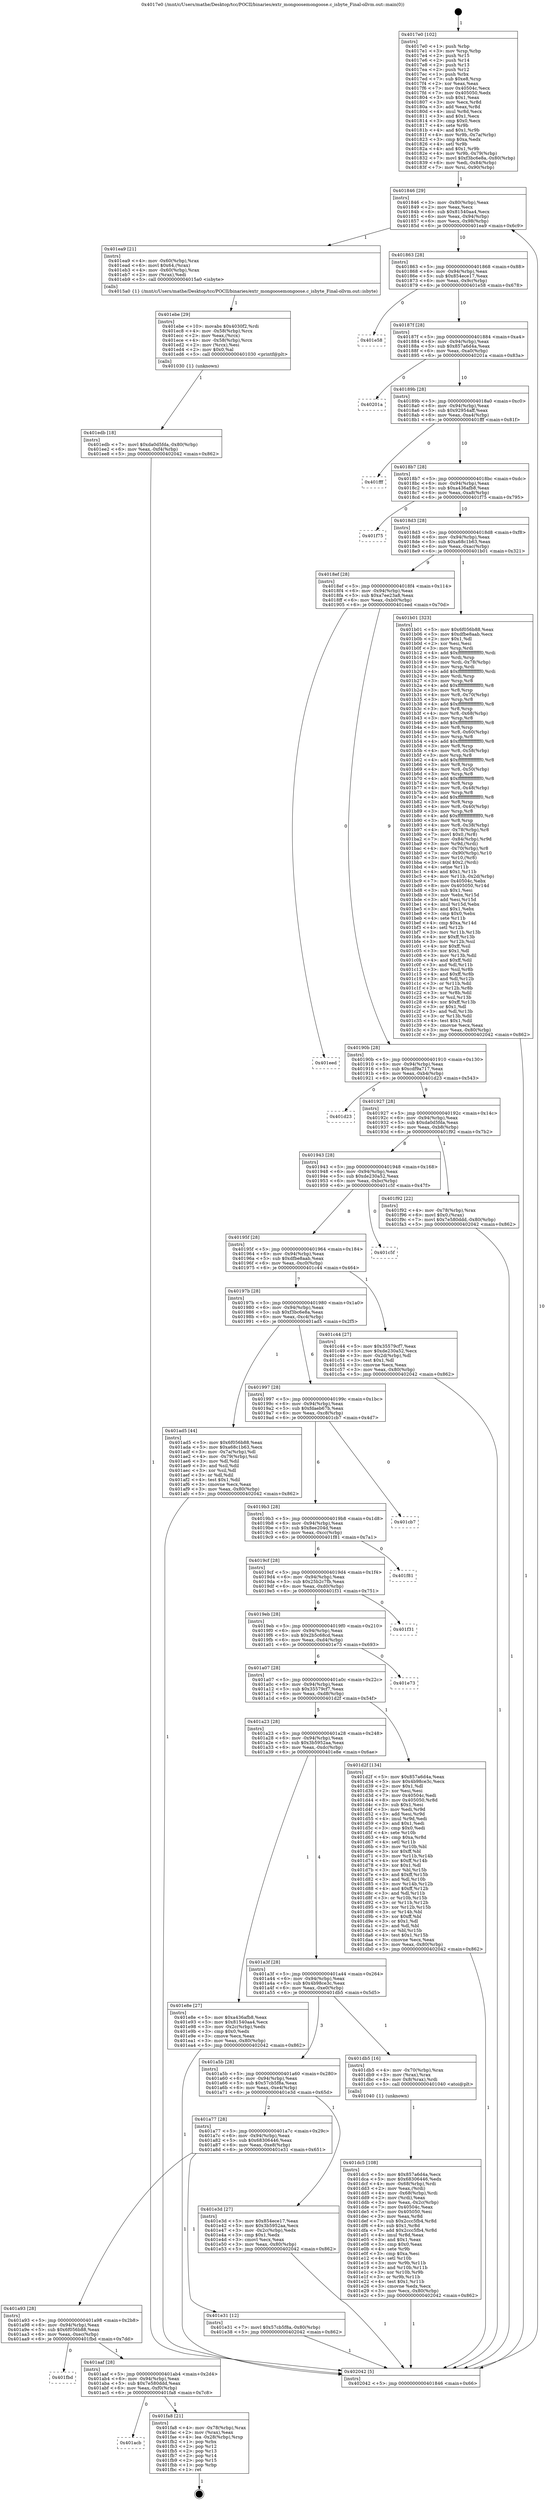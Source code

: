 digraph "0x4017e0" {
  label = "0x4017e0 (/mnt/c/Users/mathe/Desktop/tcc/POCII/binaries/extr_mongoosemongoose.c_isbyte_Final-ollvm.out::main(0))"
  labelloc = "t"
  node[shape=record]

  Entry [label="",width=0.3,height=0.3,shape=circle,fillcolor=black,style=filled]
  "0x401846" [label="{
     0x401846 [29]\l
     | [instrs]\l
     &nbsp;&nbsp;0x401846 \<+3\>: mov -0x80(%rbp),%eax\l
     &nbsp;&nbsp;0x401849 \<+2\>: mov %eax,%ecx\l
     &nbsp;&nbsp;0x40184b \<+6\>: sub $0x81540aa4,%ecx\l
     &nbsp;&nbsp;0x401851 \<+6\>: mov %eax,-0x94(%rbp)\l
     &nbsp;&nbsp;0x401857 \<+6\>: mov %ecx,-0x98(%rbp)\l
     &nbsp;&nbsp;0x40185d \<+6\>: je 0000000000401ea9 \<main+0x6c9\>\l
  }"]
  "0x401ea9" [label="{
     0x401ea9 [21]\l
     | [instrs]\l
     &nbsp;&nbsp;0x401ea9 \<+4\>: mov -0x60(%rbp),%rax\l
     &nbsp;&nbsp;0x401ead \<+6\>: movl $0x64,(%rax)\l
     &nbsp;&nbsp;0x401eb3 \<+4\>: mov -0x60(%rbp),%rax\l
     &nbsp;&nbsp;0x401eb7 \<+2\>: mov (%rax),%edi\l
     &nbsp;&nbsp;0x401eb9 \<+5\>: call 00000000004015a0 \<isbyte\>\l
     | [calls]\l
     &nbsp;&nbsp;0x4015a0 \{1\} (/mnt/c/Users/mathe/Desktop/tcc/POCII/binaries/extr_mongoosemongoose.c_isbyte_Final-ollvm.out::isbyte)\l
  }"]
  "0x401863" [label="{
     0x401863 [28]\l
     | [instrs]\l
     &nbsp;&nbsp;0x401863 \<+5\>: jmp 0000000000401868 \<main+0x88\>\l
     &nbsp;&nbsp;0x401868 \<+6\>: mov -0x94(%rbp),%eax\l
     &nbsp;&nbsp;0x40186e \<+5\>: sub $0x854ece17,%eax\l
     &nbsp;&nbsp;0x401873 \<+6\>: mov %eax,-0x9c(%rbp)\l
     &nbsp;&nbsp;0x401879 \<+6\>: je 0000000000401e58 \<main+0x678\>\l
  }"]
  Exit [label="",width=0.3,height=0.3,shape=circle,fillcolor=black,style=filled,peripheries=2]
  "0x401e58" [label="{
     0x401e58\l
  }", style=dashed]
  "0x40187f" [label="{
     0x40187f [28]\l
     | [instrs]\l
     &nbsp;&nbsp;0x40187f \<+5\>: jmp 0000000000401884 \<main+0xa4\>\l
     &nbsp;&nbsp;0x401884 \<+6\>: mov -0x94(%rbp),%eax\l
     &nbsp;&nbsp;0x40188a \<+5\>: sub $0x857a6d4a,%eax\l
     &nbsp;&nbsp;0x40188f \<+6\>: mov %eax,-0xa0(%rbp)\l
     &nbsp;&nbsp;0x401895 \<+6\>: je 000000000040201a \<main+0x83a\>\l
  }"]
  "0x401acb" [label="{
     0x401acb\l
  }", style=dashed]
  "0x40201a" [label="{
     0x40201a\l
  }", style=dashed]
  "0x40189b" [label="{
     0x40189b [28]\l
     | [instrs]\l
     &nbsp;&nbsp;0x40189b \<+5\>: jmp 00000000004018a0 \<main+0xc0\>\l
     &nbsp;&nbsp;0x4018a0 \<+6\>: mov -0x94(%rbp),%eax\l
     &nbsp;&nbsp;0x4018a6 \<+5\>: sub $0x92954aff,%eax\l
     &nbsp;&nbsp;0x4018ab \<+6\>: mov %eax,-0xa4(%rbp)\l
     &nbsp;&nbsp;0x4018b1 \<+6\>: je 0000000000401fff \<main+0x81f\>\l
  }"]
  "0x401fa8" [label="{
     0x401fa8 [21]\l
     | [instrs]\l
     &nbsp;&nbsp;0x401fa8 \<+4\>: mov -0x78(%rbp),%rax\l
     &nbsp;&nbsp;0x401fac \<+2\>: mov (%rax),%eax\l
     &nbsp;&nbsp;0x401fae \<+4\>: lea -0x28(%rbp),%rsp\l
     &nbsp;&nbsp;0x401fb2 \<+1\>: pop %rbx\l
     &nbsp;&nbsp;0x401fb3 \<+2\>: pop %r12\l
     &nbsp;&nbsp;0x401fb5 \<+2\>: pop %r13\l
     &nbsp;&nbsp;0x401fb7 \<+2\>: pop %r14\l
     &nbsp;&nbsp;0x401fb9 \<+2\>: pop %r15\l
     &nbsp;&nbsp;0x401fbb \<+1\>: pop %rbp\l
     &nbsp;&nbsp;0x401fbc \<+1\>: ret\l
  }"]
  "0x401fff" [label="{
     0x401fff\l
  }", style=dashed]
  "0x4018b7" [label="{
     0x4018b7 [28]\l
     | [instrs]\l
     &nbsp;&nbsp;0x4018b7 \<+5\>: jmp 00000000004018bc \<main+0xdc\>\l
     &nbsp;&nbsp;0x4018bc \<+6\>: mov -0x94(%rbp),%eax\l
     &nbsp;&nbsp;0x4018c2 \<+5\>: sub $0xa436afb8,%eax\l
     &nbsp;&nbsp;0x4018c7 \<+6\>: mov %eax,-0xa8(%rbp)\l
     &nbsp;&nbsp;0x4018cd \<+6\>: je 0000000000401f75 \<main+0x795\>\l
  }"]
  "0x401aaf" [label="{
     0x401aaf [28]\l
     | [instrs]\l
     &nbsp;&nbsp;0x401aaf \<+5\>: jmp 0000000000401ab4 \<main+0x2d4\>\l
     &nbsp;&nbsp;0x401ab4 \<+6\>: mov -0x94(%rbp),%eax\l
     &nbsp;&nbsp;0x401aba \<+5\>: sub $0x7e580ddd,%eax\l
     &nbsp;&nbsp;0x401abf \<+6\>: mov %eax,-0xf0(%rbp)\l
     &nbsp;&nbsp;0x401ac5 \<+6\>: je 0000000000401fa8 \<main+0x7c8\>\l
  }"]
  "0x401f75" [label="{
     0x401f75\l
  }", style=dashed]
  "0x4018d3" [label="{
     0x4018d3 [28]\l
     | [instrs]\l
     &nbsp;&nbsp;0x4018d3 \<+5\>: jmp 00000000004018d8 \<main+0xf8\>\l
     &nbsp;&nbsp;0x4018d8 \<+6\>: mov -0x94(%rbp),%eax\l
     &nbsp;&nbsp;0x4018de \<+5\>: sub $0xa68c1b63,%eax\l
     &nbsp;&nbsp;0x4018e3 \<+6\>: mov %eax,-0xac(%rbp)\l
     &nbsp;&nbsp;0x4018e9 \<+6\>: je 0000000000401b01 \<main+0x321\>\l
  }"]
  "0x401fbd" [label="{
     0x401fbd\l
  }", style=dashed]
  "0x401b01" [label="{
     0x401b01 [323]\l
     | [instrs]\l
     &nbsp;&nbsp;0x401b01 \<+5\>: mov $0x6f056b88,%eax\l
     &nbsp;&nbsp;0x401b06 \<+5\>: mov $0xdfbe8aab,%ecx\l
     &nbsp;&nbsp;0x401b0b \<+2\>: mov $0x1,%dl\l
     &nbsp;&nbsp;0x401b0d \<+2\>: xor %esi,%esi\l
     &nbsp;&nbsp;0x401b0f \<+3\>: mov %rsp,%rdi\l
     &nbsp;&nbsp;0x401b12 \<+4\>: add $0xfffffffffffffff0,%rdi\l
     &nbsp;&nbsp;0x401b16 \<+3\>: mov %rdi,%rsp\l
     &nbsp;&nbsp;0x401b19 \<+4\>: mov %rdi,-0x78(%rbp)\l
     &nbsp;&nbsp;0x401b1d \<+3\>: mov %rsp,%rdi\l
     &nbsp;&nbsp;0x401b20 \<+4\>: add $0xfffffffffffffff0,%rdi\l
     &nbsp;&nbsp;0x401b24 \<+3\>: mov %rdi,%rsp\l
     &nbsp;&nbsp;0x401b27 \<+3\>: mov %rsp,%r8\l
     &nbsp;&nbsp;0x401b2a \<+4\>: add $0xfffffffffffffff0,%r8\l
     &nbsp;&nbsp;0x401b2e \<+3\>: mov %r8,%rsp\l
     &nbsp;&nbsp;0x401b31 \<+4\>: mov %r8,-0x70(%rbp)\l
     &nbsp;&nbsp;0x401b35 \<+3\>: mov %rsp,%r8\l
     &nbsp;&nbsp;0x401b38 \<+4\>: add $0xfffffffffffffff0,%r8\l
     &nbsp;&nbsp;0x401b3c \<+3\>: mov %r8,%rsp\l
     &nbsp;&nbsp;0x401b3f \<+4\>: mov %r8,-0x68(%rbp)\l
     &nbsp;&nbsp;0x401b43 \<+3\>: mov %rsp,%r8\l
     &nbsp;&nbsp;0x401b46 \<+4\>: add $0xfffffffffffffff0,%r8\l
     &nbsp;&nbsp;0x401b4a \<+3\>: mov %r8,%rsp\l
     &nbsp;&nbsp;0x401b4d \<+4\>: mov %r8,-0x60(%rbp)\l
     &nbsp;&nbsp;0x401b51 \<+3\>: mov %rsp,%r8\l
     &nbsp;&nbsp;0x401b54 \<+4\>: add $0xfffffffffffffff0,%r8\l
     &nbsp;&nbsp;0x401b58 \<+3\>: mov %r8,%rsp\l
     &nbsp;&nbsp;0x401b5b \<+4\>: mov %r8,-0x58(%rbp)\l
     &nbsp;&nbsp;0x401b5f \<+3\>: mov %rsp,%r8\l
     &nbsp;&nbsp;0x401b62 \<+4\>: add $0xfffffffffffffff0,%r8\l
     &nbsp;&nbsp;0x401b66 \<+3\>: mov %r8,%rsp\l
     &nbsp;&nbsp;0x401b69 \<+4\>: mov %r8,-0x50(%rbp)\l
     &nbsp;&nbsp;0x401b6d \<+3\>: mov %rsp,%r8\l
     &nbsp;&nbsp;0x401b70 \<+4\>: add $0xfffffffffffffff0,%r8\l
     &nbsp;&nbsp;0x401b74 \<+3\>: mov %r8,%rsp\l
     &nbsp;&nbsp;0x401b77 \<+4\>: mov %r8,-0x48(%rbp)\l
     &nbsp;&nbsp;0x401b7b \<+3\>: mov %rsp,%r8\l
     &nbsp;&nbsp;0x401b7e \<+4\>: add $0xfffffffffffffff0,%r8\l
     &nbsp;&nbsp;0x401b82 \<+3\>: mov %r8,%rsp\l
     &nbsp;&nbsp;0x401b85 \<+4\>: mov %r8,-0x40(%rbp)\l
     &nbsp;&nbsp;0x401b89 \<+3\>: mov %rsp,%r8\l
     &nbsp;&nbsp;0x401b8c \<+4\>: add $0xfffffffffffffff0,%r8\l
     &nbsp;&nbsp;0x401b90 \<+3\>: mov %r8,%rsp\l
     &nbsp;&nbsp;0x401b93 \<+4\>: mov %r8,-0x38(%rbp)\l
     &nbsp;&nbsp;0x401b97 \<+4\>: mov -0x78(%rbp),%r8\l
     &nbsp;&nbsp;0x401b9b \<+7\>: movl $0x0,(%r8)\l
     &nbsp;&nbsp;0x401ba2 \<+7\>: mov -0x84(%rbp),%r9d\l
     &nbsp;&nbsp;0x401ba9 \<+3\>: mov %r9d,(%rdi)\l
     &nbsp;&nbsp;0x401bac \<+4\>: mov -0x70(%rbp),%r8\l
     &nbsp;&nbsp;0x401bb0 \<+7\>: mov -0x90(%rbp),%r10\l
     &nbsp;&nbsp;0x401bb7 \<+3\>: mov %r10,(%r8)\l
     &nbsp;&nbsp;0x401bba \<+3\>: cmpl $0x2,(%rdi)\l
     &nbsp;&nbsp;0x401bbd \<+4\>: setne %r11b\l
     &nbsp;&nbsp;0x401bc1 \<+4\>: and $0x1,%r11b\l
     &nbsp;&nbsp;0x401bc5 \<+4\>: mov %r11b,-0x2d(%rbp)\l
     &nbsp;&nbsp;0x401bc9 \<+7\>: mov 0x40504c,%ebx\l
     &nbsp;&nbsp;0x401bd0 \<+8\>: mov 0x405050,%r14d\l
     &nbsp;&nbsp;0x401bd8 \<+3\>: sub $0x1,%esi\l
     &nbsp;&nbsp;0x401bdb \<+3\>: mov %ebx,%r15d\l
     &nbsp;&nbsp;0x401bde \<+3\>: add %esi,%r15d\l
     &nbsp;&nbsp;0x401be1 \<+4\>: imul %r15d,%ebx\l
     &nbsp;&nbsp;0x401be5 \<+3\>: and $0x1,%ebx\l
     &nbsp;&nbsp;0x401be8 \<+3\>: cmp $0x0,%ebx\l
     &nbsp;&nbsp;0x401beb \<+4\>: sete %r11b\l
     &nbsp;&nbsp;0x401bef \<+4\>: cmp $0xa,%r14d\l
     &nbsp;&nbsp;0x401bf3 \<+4\>: setl %r12b\l
     &nbsp;&nbsp;0x401bf7 \<+3\>: mov %r11b,%r13b\l
     &nbsp;&nbsp;0x401bfa \<+4\>: xor $0xff,%r13b\l
     &nbsp;&nbsp;0x401bfe \<+3\>: mov %r12b,%sil\l
     &nbsp;&nbsp;0x401c01 \<+4\>: xor $0xff,%sil\l
     &nbsp;&nbsp;0x401c05 \<+3\>: xor $0x1,%dl\l
     &nbsp;&nbsp;0x401c08 \<+3\>: mov %r13b,%dil\l
     &nbsp;&nbsp;0x401c0b \<+4\>: and $0xff,%dil\l
     &nbsp;&nbsp;0x401c0f \<+3\>: and %dl,%r11b\l
     &nbsp;&nbsp;0x401c12 \<+3\>: mov %sil,%r8b\l
     &nbsp;&nbsp;0x401c15 \<+4\>: and $0xff,%r8b\l
     &nbsp;&nbsp;0x401c19 \<+3\>: and %dl,%r12b\l
     &nbsp;&nbsp;0x401c1c \<+3\>: or %r11b,%dil\l
     &nbsp;&nbsp;0x401c1f \<+3\>: or %r12b,%r8b\l
     &nbsp;&nbsp;0x401c22 \<+3\>: xor %r8b,%dil\l
     &nbsp;&nbsp;0x401c25 \<+3\>: or %sil,%r13b\l
     &nbsp;&nbsp;0x401c28 \<+4\>: xor $0xff,%r13b\l
     &nbsp;&nbsp;0x401c2c \<+3\>: or $0x1,%dl\l
     &nbsp;&nbsp;0x401c2f \<+3\>: and %dl,%r13b\l
     &nbsp;&nbsp;0x401c32 \<+3\>: or %r13b,%dil\l
     &nbsp;&nbsp;0x401c35 \<+4\>: test $0x1,%dil\l
     &nbsp;&nbsp;0x401c39 \<+3\>: cmovne %ecx,%eax\l
     &nbsp;&nbsp;0x401c3c \<+3\>: mov %eax,-0x80(%rbp)\l
     &nbsp;&nbsp;0x401c3f \<+5\>: jmp 0000000000402042 \<main+0x862\>\l
  }"]
  "0x4018ef" [label="{
     0x4018ef [28]\l
     | [instrs]\l
     &nbsp;&nbsp;0x4018ef \<+5\>: jmp 00000000004018f4 \<main+0x114\>\l
     &nbsp;&nbsp;0x4018f4 \<+6\>: mov -0x94(%rbp),%eax\l
     &nbsp;&nbsp;0x4018fa \<+5\>: sub $0xa7ee23a8,%eax\l
     &nbsp;&nbsp;0x4018ff \<+6\>: mov %eax,-0xb0(%rbp)\l
     &nbsp;&nbsp;0x401905 \<+6\>: je 0000000000401eed \<main+0x70d\>\l
  }"]
  "0x401edb" [label="{
     0x401edb [18]\l
     | [instrs]\l
     &nbsp;&nbsp;0x401edb \<+7\>: movl $0xda0d5fda,-0x80(%rbp)\l
     &nbsp;&nbsp;0x401ee2 \<+6\>: mov %eax,-0xf4(%rbp)\l
     &nbsp;&nbsp;0x401ee8 \<+5\>: jmp 0000000000402042 \<main+0x862\>\l
  }"]
  "0x401eed" [label="{
     0x401eed\l
  }", style=dashed]
  "0x40190b" [label="{
     0x40190b [28]\l
     | [instrs]\l
     &nbsp;&nbsp;0x40190b \<+5\>: jmp 0000000000401910 \<main+0x130\>\l
     &nbsp;&nbsp;0x401910 \<+6\>: mov -0x94(%rbp),%eax\l
     &nbsp;&nbsp;0x401916 \<+5\>: sub $0xcdf9a717,%eax\l
     &nbsp;&nbsp;0x40191b \<+6\>: mov %eax,-0xb4(%rbp)\l
     &nbsp;&nbsp;0x401921 \<+6\>: je 0000000000401d23 \<main+0x543\>\l
  }"]
  "0x401ebe" [label="{
     0x401ebe [29]\l
     | [instrs]\l
     &nbsp;&nbsp;0x401ebe \<+10\>: movabs $0x4030f2,%rdi\l
     &nbsp;&nbsp;0x401ec8 \<+4\>: mov -0x58(%rbp),%rcx\l
     &nbsp;&nbsp;0x401ecc \<+2\>: mov %eax,(%rcx)\l
     &nbsp;&nbsp;0x401ece \<+4\>: mov -0x58(%rbp),%rcx\l
     &nbsp;&nbsp;0x401ed2 \<+2\>: mov (%rcx),%esi\l
     &nbsp;&nbsp;0x401ed4 \<+2\>: mov $0x0,%al\l
     &nbsp;&nbsp;0x401ed6 \<+5\>: call 0000000000401030 \<printf@plt\>\l
     | [calls]\l
     &nbsp;&nbsp;0x401030 \{1\} (unknown)\l
  }"]
  "0x401d23" [label="{
     0x401d23\l
  }", style=dashed]
  "0x401927" [label="{
     0x401927 [28]\l
     | [instrs]\l
     &nbsp;&nbsp;0x401927 \<+5\>: jmp 000000000040192c \<main+0x14c\>\l
     &nbsp;&nbsp;0x40192c \<+6\>: mov -0x94(%rbp),%eax\l
     &nbsp;&nbsp;0x401932 \<+5\>: sub $0xda0d5fda,%eax\l
     &nbsp;&nbsp;0x401937 \<+6\>: mov %eax,-0xb8(%rbp)\l
     &nbsp;&nbsp;0x40193d \<+6\>: je 0000000000401f92 \<main+0x7b2\>\l
  }"]
  "0x401a93" [label="{
     0x401a93 [28]\l
     | [instrs]\l
     &nbsp;&nbsp;0x401a93 \<+5\>: jmp 0000000000401a98 \<main+0x2b8\>\l
     &nbsp;&nbsp;0x401a98 \<+6\>: mov -0x94(%rbp),%eax\l
     &nbsp;&nbsp;0x401a9e \<+5\>: sub $0x6f056b88,%eax\l
     &nbsp;&nbsp;0x401aa3 \<+6\>: mov %eax,-0xec(%rbp)\l
     &nbsp;&nbsp;0x401aa9 \<+6\>: je 0000000000401fbd \<main+0x7dd\>\l
  }"]
  "0x401f92" [label="{
     0x401f92 [22]\l
     | [instrs]\l
     &nbsp;&nbsp;0x401f92 \<+4\>: mov -0x78(%rbp),%rax\l
     &nbsp;&nbsp;0x401f96 \<+6\>: movl $0x0,(%rax)\l
     &nbsp;&nbsp;0x401f9c \<+7\>: movl $0x7e580ddd,-0x80(%rbp)\l
     &nbsp;&nbsp;0x401fa3 \<+5\>: jmp 0000000000402042 \<main+0x862\>\l
  }"]
  "0x401943" [label="{
     0x401943 [28]\l
     | [instrs]\l
     &nbsp;&nbsp;0x401943 \<+5\>: jmp 0000000000401948 \<main+0x168\>\l
     &nbsp;&nbsp;0x401948 \<+6\>: mov -0x94(%rbp),%eax\l
     &nbsp;&nbsp;0x40194e \<+5\>: sub $0xde230a52,%eax\l
     &nbsp;&nbsp;0x401953 \<+6\>: mov %eax,-0xbc(%rbp)\l
     &nbsp;&nbsp;0x401959 \<+6\>: je 0000000000401c5f \<main+0x47f\>\l
  }"]
  "0x401e31" [label="{
     0x401e31 [12]\l
     | [instrs]\l
     &nbsp;&nbsp;0x401e31 \<+7\>: movl $0x57cb5f8a,-0x80(%rbp)\l
     &nbsp;&nbsp;0x401e38 \<+5\>: jmp 0000000000402042 \<main+0x862\>\l
  }"]
  "0x401c5f" [label="{
     0x401c5f\l
  }", style=dashed]
  "0x40195f" [label="{
     0x40195f [28]\l
     | [instrs]\l
     &nbsp;&nbsp;0x40195f \<+5\>: jmp 0000000000401964 \<main+0x184\>\l
     &nbsp;&nbsp;0x401964 \<+6\>: mov -0x94(%rbp),%eax\l
     &nbsp;&nbsp;0x40196a \<+5\>: sub $0xdfbe8aab,%eax\l
     &nbsp;&nbsp;0x40196f \<+6\>: mov %eax,-0xc0(%rbp)\l
     &nbsp;&nbsp;0x401975 \<+6\>: je 0000000000401c44 \<main+0x464\>\l
  }"]
  "0x401a77" [label="{
     0x401a77 [28]\l
     | [instrs]\l
     &nbsp;&nbsp;0x401a77 \<+5\>: jmp 0000000000401a7c \<main+0x29c\>\l
     &nbsp;&nbsp;0x401a7c \<+6\>: mov -0x94(%rbp),%eax\l
     &nbsp;&nbsp;0x401a82 \<+5\>: sub $0x68306446,%eax\l
     &nbsp;&nbsp;0x401a87 \<+6\>: mov %eax,-0xe8(%rbp)\l
     &nbsp;&nbsp;0x401a8d \<+6\>: je 0000000000401e31 \<main+0x651\>\l
  }"]
  "0x401c44" [label="{
     0x401c44 [27]\l
     | [instrs]\l
     &nbsp;&nbsp;0x401c44 \<+5\>: mov $0x35579cf7,%eax\l
     &nbsp;&nbsp;0x401c49 \<+5\>: mov $0xde230a52,%ecx\l
     &nbsp;&nbsp;0x401c4e \<+3\>: mov -0x2d(%rbp),%dl\l
     &nbsp;&nbsp;0x401c51 \<+3\>: test $0x1,%dl\l
     &nbsp;&nbsp;0x401c54 \<+3\>: cmovne %ecx,%eax\l
     &nbsp;&nbsp;0x401c57 \<+3\>: mov %eax,-0x80(%rbp)\l
     &nbsp;&nbsp;0x401c5a \<+5\>: jmp 0000000000402042 \<main+0x862\>\l
  }"]
  "0x40197b" [label="{
     0x40197b [28]\l
     | [instrs]\l
     &nbsp;&nbsp;0x40197b \<+5\>: jmp 0000000000401980 \<main+0x1a0\>\l
     &nbsp;&nbsp;0x401980 \<+6\>: mov -0x94(%rbp),%eax\l
     &nbsp;&nbsp;0x401986 \<+5\>: sub $0xf3bc6e8a,%eax\l
     &nbsp;&nbsp;0x40198b \<+6\>: mov %eax,-0xc4(%rbp)\l
     &nbsp;&nbsp;0x401991 \<+6\>: je 0000000000401ad5 \<main+0x2f5\>\l
  }"]
  "0x401e3d" [label="{
     0x401e3d [27]\l
     | [instrs]\l
     &nbsp;&nbsp;0x401e3d \<+5\>: mov $0x854ece17,%eax\l
     &nbsp;&nbsp;0x401e42 \<+5\>: mov $0x3b5952aa,%ecx\l
     &nbsp;&nbsp;0x401e47 \<+3\>: mov -0x2c(%rbp),%edx\l
     &nbsp;&nbsp;0x401e4a \<+3\>: cmp $0x1,%edx\l
     &nbsp;&nbsp;0x401e4d \<+3\>: cmovl %ecx,%eax\l
     &nbsp;&nbsp;0x401e50 \<+3\>: mov %eax,-0x80(%rbp)\l
     &nbsp;&nbsp;0x401e53 \<+5\>: jmp 0000000000402042 \<main+0x862\>\l
  }"]
  "0x401ad5" [label="{
     0x401ad5 [44]\l
     | [instrs]\l
     &nbsp;&nbsp;0x401ad5 \<+5\>: mov $0x6f056b88,%eax\l
     &nbsp;&nbsp;0x401ada \<+5\>: mov $0xa68c1b63,%ecx\l
     &nbsp;&nbsp;0x401adf \<+3\>: mov -0x7a(%rbp),%dl\l
     &nbsp;&nbsp;0x401ae2 \<+4\>: mov -0x79(%rbp),%sil\l
     &nbsp;&nbsp;0x401ae6 \<+3\>: mov %dl,%dil\l
     &nbsp;&nbsp;0x401ae9 \<+3\>: and %sil,%dil\l
     &nbsp;&nbsp;0x401aec \<+3\>: xor %sil,%dl\l
     &nbsp;&nbsp;0x401aef \<+3\>: or %dl,%dil\l
     &nbsp;&nbsp;0x401af2 \<+4\>: test $0x1,%dil\l
     &nbsp;&nbsp;0x401af6 \<+3\>: cmovne %ecx,%eax\l
     &nbsp;&nbsp;0x401af9 \<+3\>: mov %eax,-0x80(%rbp)\l
     &nbsp;&nbsp;0x401afc \<+5\>: jmp 0000000000402042 \<main+0x862\>\l
  }"]
  "0x401997" [label="{
     0x401997 [28]\l
     | [instrs]\l
     &nbsp;&nbsp;0x401997 \<+5\>: jmp 000000000040199c \<main+0x1bc\>\l
     &nbsp;&nbsp;0x40199c \<+6\>: mov -0x94(%rbp),%eax\l
     &nbsp;&nbsp;0x4019a2 \<+5\>: sub $0xfdaeb67b,%eax\l
     &nbsp;&nbsp;0x4019a7 \<+6\>: mov %eax,-0xc8(%rbp)\l
     &nbsp;&nbsp;0x4019ad \<+6\>: je 0000000000401cb7 \<main+0x4d7\>\l
  }"]
  "0x402042" [label="{
     0x402042 [5]\l
     | [instrs]\l
     &nbsp;&nbsp;0x402042 \<+5\>: jmp 0000000000401846 \<main+0x66\>\l
  }"]
  "0x4017e0" [label="{
     0x4017e0 [102]\l
     | [instrs]\l
     &nbsp;&nbsp;0x4017e0 \<+1\>: push %rbp\l
     &nbsp;&nbsp;0x4017e1 \<+3\>: mov %rsp,%rbp\l
     &nbsp;&nbsp;0x4017e4 \<+2\>: push %r15\l
     &nbsp;&nbsp;0x4017e6 \<+2\>: push %r14\l
     &nbsp;&nbsp;0x4017e8 \<+2\>: push %r13\l
     &nbsp;&nbsp;0x4017ea \<+2\>: push %r12\l
     &nbsp;&nbsp;0x4017ec \<+1\>: push %rbx\l
     &nbsp;&nbsp;0x4017ed \<+7\>: sub $0xe8,%rsp\l
     &nbsp;&nbsp;0x4017f4 \<+2\>: xor %eax,%eax\l
     &nbsp;&nbsp;0x4017f6 \<+7\>: mov 0x40504c,%ecx\l
     &nbsp;&nbsp;0x4017fd \<+7\>: mov 0x405050,%edx\l
     &nbsp;&nbsp;0x401804 \<+3\>: sub $0x1,%eax\l
     &nbsp;&nbsp;0x401807 \<+3\>: mov %ecx,%r8d\l
     &nbsp;&nbsp;0x40180a \<+3\>: add %eax,%r8d\l
     &nbsp;&nbsp;0x40180d \<+4\>: imul %r8d,%ecx\l
     &nbsp;&nbsp;0x401811 \<+3\>: and $0x1,%ecx\l
     &nbsp;&nbsp;0x401814 \<+3\>: cmp $0x0,%ecx\l
     &nbsp;&nbsp;0x401817 \<+4\>: sete %r9b\l
     &nbsp;&nbsp;0x40181b \<+4\>: and $0x1,%r9b\l
     &nbsp;&nbsp;0x40181f \<+4\>: mov %r9b,-0x7a(%rbp)\l
     &nbsp;&nbsp;0x401823 \<+3\>: cmp $0xa,%edx\l
     &nbsp;&nbsp;0x401826 \<+4\>: setl %r9b\l
     &nbsp;&nbsp;0x40182a \<+4\>: and $0x1,%r9b\l
     &nbsp;&nbsp;0x40182e \<+4\>: mov %r9b,-0x79(%rbp)\l
     &nbsp;&nbsp;0x401832 \<+7\>: movl $0xf3bc6e8a,-0x80(%rbp)\l
     &nbsp;&nbsp;0x401839 \<+6\>: mov %edi,-0x84(%rbp)\l
     &nbsp;&nbsp;0x40183f \<+7\>: mov %rsi,-0x90(%rbp)\l
  }"]
  "0x401dc5" [label="{
     0x401dc5 [108]\l
     | [instrs]\l
     &nbsp;&nbsp;0x401dc5 \<+5\>: mov $0x857a6d4a,%ecx\l
     &nbsp;&nbsp;0x401dca \<+5\>: mov $0x68306446,%edx\l
     &nbsp;&nbsp;0x401dcf \<+4\>: mov -0x68(%rbp),%rdi\l
     &nbsp;&nbsp;0x401dd3 \<+2\>: mov %eax,(%rdi)\l
     &nbsp;&nbsp;0x401dd5 \<+4\>: mov -0x68(%rbp),%rdi\l
     &nbsp;&nbsp;0x401dd9 \<+2\>: mov (%rdi),%eax\l
     &nbsp;&nbsp;0x401ddb \<+3\>: mov %eax,-0x2c(%rbp)\l
     &nbsp;&nbsp;0x401dde \<+7\>: mov 0x40504c,%eax\l
     &nbsp;&nbsp;0x401de5 \<+7\>: mov 0x405050,%esi\l
     &nbsp;&nbsp;0x401dec \<+3\>: mov %eax,%r8d\l
     &nbsp;&nbsp;0x401def \<+7\>: sub $0x2ccc5fb4,%r8d\l
     &nbsp;&nbsp;0x401df6 \<+4\>: sub $0x1,%r8d\l
     &nbsp;&nbsp;0x401dfa \<+7\>: add $0x2ccc5fb4,%r8d\l
     &nbsp;&nbsp;0x401e01 \<+4\>: imul %r8d,%eax\l
     &nbsp;&nbsp;0x401e05 \<+3\>: and $0x1,%eax\l
     &nbsp;&nbsp;0x401e08 \<+3\>: cmp $0x0,%eax\l
     &nbsp;&nbsp;0x401e0b \<+4\>: sete %r9b\l
     &nbsp;&nbsp;0x401e0f \<+3\>: cmp $0xa,%esi\l
     &nbsp;&nbsp;0x401e12 \<+4\>: setl %r10b\l
     &nbsp;&nbsp;0x401e16 \<+3\>: mov %r9b,%r11b\l
     &nbsp;&nbsp;0x401e19 \<+3\>: and %r10b,%r11b\l
     &nbsp;&nbsp;0x401e1c \<+3\>: xor %r10b,%r9b\l
     &nbsp;&nbsp;0x401e1f \<+3\>: or %r9b,%r11b\l
     &nbsp;&nbsp;0x401e22 \<+4\>: test $0x1,%r11b\l
     &nbsp;&nbsp;0x401e26 \<+3\>: cmovne %edx,%ecx\l
     &nbsp;&nbsp;0x401e29 \<+3\>: mov %ecx,-0x80(%rbp)\l
     &nbsp;&nbsp;0x401e2c \<+5\>: jmp 0000000000402042 \<main+0x862\>\l
  }"]
  "0x401a5b" [label="{
     0x401a5b [28]\l
     | [instrs]\l
     &nbsp;&nbsp;0x401a5b \<+5\>: jmp 0000000000401a60 \<main+0x280\>\l
     &nbsp;&nbsp;0x401a60 \<+6\>: mov -0x94(%rbp),%eax\l
     &nbsp;&nbsp;0x401a66 \<+5\>: sub $0x57cb5f8a,%eax\l
     &nbsp;&nbsp;0x401a6b \<+6\>: mov %eax,-0xe4(%rbp)\l
     &nbsp;&nbsp;0x401a71 \<+6\>: je 0000000000401e3d \<main+0x65d\>\l
  }"]
  "0x401cb7" [label="{
     0x401cb7\l
  }", style=dashed]
  "0x4019b3" [label="{
     0x4019b3 [28]\l
     | [instrs]\l
     &nbsp;&nbsp;0x4019b3 \<+5\>: jmp 00000000004019b8 \<main+0x1d8\>\l
     &nbsp;&nbsp;0x4019b8 \<+6\>: mov -0x94(%rbp),%eax\l
     &nbsp;&nbsp;0x4019be \<+5\>: sub $0x8ee204d,%eax\l
     &nbsp;&nbsp;0x4019c3 \<+6\>: mov %eax,-0xcc(%rbp)\l
     &nbsp;&nbsp;0x4019c9 \<+6\>: je 0000000000401f81 \<main+0x7a1\>\l
  }"]
  "0x401db5" [label="{
     0x401db5 [16]\l
     | [instrs]\l
     &nbsp;&nbsp;0x401db5 \<+4\>: mov -0x70(%rbp),%rax\l
     &nbsp;&nbsp;0x401db9 \<+3\>: mov (%rax),%rax\l
     &nbsp;&nbsp;0x401dbc \<+4\>: mov 0x8(%rax),%rdi\l
     &nbsp;&nbsp;0x401dc0 \<+5\>: call 0000000000401040 \<atoi@plt\>\l
     | [calls]\l
     &nbsp;&nbsp;0x401040 \{1\} (unknown)\l
  }"]
  "0x401f81" [label="{
     0x401f81\l
  }", style=dashed]
  "0x4019cf" [label="{
     0x4019cf [28]\l
     | [instrs]\l
     &nbsp;&nbsp;0x4019cf \<+5\>: jmp 00000000004019d4 \<main+0x1f4\>\l
     &nbsp;&nbsp;0x4019d4 \<+6\>: mov -0x94(%rbp),%eax\l
     &nbsp;&nbsp;0x4019da \<+5\>: sub $0x25b2c7fb,%eax\l
     &nbsp;&nbsp;0x4019df \<+6\>: mov %eax,-0xd0(%rbp)\l
     &nbsp;&nbsp;0x4019e5 \<+6\>: je 0000000000401f31 \<main+0x751\>\l
  }"]
  "0x401a3f" [label="{
     0x401a3f [28]\l
     | [instrs]\l
     &nbsp;&nbsp;0x401a3f \<+5\>: jmp 0000000000401a44 \<main+0x264\>\l
     &nbsp;&nbsp;0x401a44 \<+6\>: mov -0x94(%rbp),%eax\l
     &nbsp;&nbsp;0x401a4a \<+5\>: sub $0x4b98ce3c,%eax\l
     &nbsp;&nbsp;0x401a4f \<+6\>: mov %eax,-0xe0(%rbp)\l
     &nbsp;&nbsp;0x401a55 \<+6\>: je 0000000000401db5 \<main+0x5d5\>\l
  }"]
  "0x401f31" [label="{
     0x401f31\l
  }", style=dashed]
  "0x4019eb" [label="{
     0x4019eb [28]\l
     | [instrs]\l
     &nbsp;&nbsp;0x4019eb \<+5\>: jmp 00000000004019f0 \<main+0x210\>\l
     &nbsp;&nbsp;0x4019f0 \<+6\>: mov -0x94(%rbp),%eax\l
     &nbsp;&nbsp;0x4019f6 \<+5\>: sub $0x2b5c68cd,%eax\l
     &nbsp;&nbsp;0x4019fb \<+6\>: mov %eax,-0xd4(%rbp)\l
     &nbsp;&nbsp;0x401a01 \<+6\>: je 0000000000401e73 \<main+0x693\>\l
  }"]
  "0x401e8e" [label="{
     0x401e8e [27]\l
     | [instrs]\l
     &nbsp;&nbsp;0x401e8e \<+5\>: mov $0xa436afb8,%eax\l
     &nbsp;&nbsp;0x401e93 \<+5\>: mov $0x81540aa4,%ecx\l
     &nbsp;&nbsp;0x401e98 \<+3\>: mov -0x2c(%rbp),%edx\l
     &nbsp;&nbsp;0x401e9b \<+3\>: cmp $0x0,%edx\l
     &nbsp;&nbsp;0x401e9e \<+3\>: cmove %ecx,%eax\l
     &nbsp;&nbsp;0x401ea1 \<+3\>: mov %eax,-0x80(%rbp)\l
     &nbsp;&nbsp;0x401ea4 \<+5\>: jmp 0000000000402042 \<main+0x862\>\l
  }"]
  "0x401e73" [label="{
     0x401e73\l
  }", style=dashed]
  "0x401a07" [label="{
     0x401a07 [28]\l
     | [instrs]\l
     &nbsp;&nbsp;0x401a07 \<+5\>: jmp 0000000000401a0c \<main+0x22c\>\l
     &nbsp;&nbsp;0x401a0c \<+6\>: mov -0x94(%rbp),%eax\l
     &nbsp;&nbsp;0x401a12 \<+5\>: sub $0x35579cf7,%eax\l
     &nbsp;&nbsp;0x401a17 \<+6\>: mov %eax,-0xd8(%rbp)\l
     &nbsp;&nbsp;0x401a1d \<+6\>: je 0000000000401d2f \<main+0x54f\>\l
  }"]
  "0x401a23" [label="{
     0x401a23 [28]\l
     | [instrs]\l
     &nbsp;&nbsp;0x401a23 \<+5\>: jmp 0000000000401a28 \<main+0x248\>\l
     &nbsp;&nbsp;0x401a28 \<+6\>: mov -0x94(%rbp),%eax\l
     &nbsp;&nbsp;0x401a2e \<+5\>: sub $0x3b5952aa,%eax\l
     &nbsp;&nbsp;0x401a33 \<+6\>: mov %eax,-0xdc(%rbp)\l
     &nbsp;&nbsp;0x401a39 \<+6\>: je 0000000000401e8e \<main+0x6ae\>\l
  }"]
  "0x401d2f" [label="{
     0x401d2f [134]\l
     | [instrs]\l
     &nbsp;&nbsp;0x401d2f \<+5\>: mov $0x857a6d4a,%eax\l
     &nbsp;&nbsp;0x401d34 \<+5\>: mov $0x4b98ce3c,%ecx\l
     &nbsp;&nbsp;0x401d39 \<+2\>: mov $0x1,%dl\l
     &nbsp;&nbsp;0x401d3b \<+2\>: xor %esi,%esi\l
     &nbsp;&nbsp;0x401d3d \<+7\>: mov 0x40504c,%edi\l
     &nbsp;&nbsp;0x401d44 \<+8\>: mov 0x405050,%r8d\l
     &nbsp;&nbsp;0x401d4c \<+3\>: sub $0x1,%esi\l
     &nbsp;&nbsp;0x401d4f \<+3\>: mov %edi,%r9d\l
     &nbsp;&nbsp;0x401d52 \<+3\>: add %esi,%r9d\l
     &nbsp;&nbsp;0x401d55 \<+4\>: imul %r9d,%edi\l
     &nbsp;&nbsp;0x401d59 \<+3\>: and $0x1,%edi\l
     &nbsp;&nbsp;0x401d5c \<+3\>: cmp $0x0,%edi\l
     &nbsp;&nbsp;0x401d5f \<+4\>: sete %r10b\l
     &nbsp;&nbsp;0x401d63 \<+4\>: cmp $0xa,%r8d\l
     &nbsp;&nbsp;0x401d67 \<+4\>: setl %r11b\l
     &nbsp;&nbsp;0x401d6b \<+3\>: mov %r10b,%bl\l
     &nbsp;&nbsp;0x401d6e \<+3\>: xor $0xff,%bl\l
     &nbsp;&nbsp;0x401d71 \<+3\>: mov %r11b,%r14b\l
     &nbsp;&nbsp;0x401d74 \<+4\>: xor $0xff,%r14b\l
     &nbsp;&nbsp;0x401d78 \<+3\>: xor $0x1,%dl\l
     &nbsp;&nbsp;0x401d7b \<+3\>: mov %bl,%r15b\l
     &nbsp;&nbsp;0x401d7e \<+4\>: and $0xff,%r15b\l
     &nbsp;&nbsp;0x401d82 \<+3\>: and %dl,%r10b\l
     &nbsp;&nbsp;0x401d85 \<+3\>: mov %r14b,%r12b\l
     &nbsp;&nbsp;0x401d88 \<+4\>: and $0xff,%r12b\l
     &nbsp;&nbsp;0x401d8c \<+3\>: and %dl,%r11b\l
     &nbsp;&nbsp;0x401d8f \<+3\>: or %r10b,%r15b\l
     &nbsp;&nbsp;0x401d92 \<+3\>: or %r11b,%r12b\l
     &nbsp;&nbsp;0x401d95 \<+3\>: xor %r12b,%r15b\l
     &nbsp;&nbsp;0x401d98 \<+3\>: or %r14b,%bl\l
     &nbsp;&nbsp;0x401d9b \<+3\>: xor $0xff,%bl\l
     &nbsp;&nbsp;0x401d9e \<+3\>: or $0x1,%dl\l
     &nbsp;&nbsp;0x401da1 \<+2\>: and %dl,%bl\l
     &nbsp;&nbsp;0x401da3 \<+3\>: or %bl,%r15b\l
     &nbsp;&nbsp;0x401da6 \<+4\>: test $0x1,%r15b\l
     &nbsp;&nbsp;0x401daa \<+3\>: cmovne %ecx,%eax\l
     &nbsp;&nbsp;0x401dad \<+3\>: mov %eax,-0x80(%rbp)\l
     &nbsp;&nbsp;0x401db0 \<+5\>: jmp 0000000000402042 \<main+0x862\>\l
  }"]
  Entry -> "0x4017e0" [label=" 1"]
  "0x401846" -> "0x401ea9" [label=" 1"]
  "0x401846" -> "0x401863" [label=" 10"]
  "0x401fa8" -> Exit [label=" 1"]
  "0x401863" -> "0x401e58" [label=" 0"]
  "0x401863" -> "0x40187f" [label=" 10"]
  "0x401aaf" -> "0x401acb" [label=" 0"]
  "0x40187f" -> "0x40201a" [label=" 0"]
  "0x40187f" -> "0x40189b" [label=" 10"]
  "0x401aaf" -> "0x401fa8" [label=" 1"]
  "0x40189b" -> "0x401fff" [label=" 0"]
  "0x40189b" -> "0x4018b7" [label=" 10"]
  "0x401a93" -> "0x401aaf" [label=" 1"]
  "0x4018b7" -> "0x401f75" [label=" 0"]
  "0x4018b7" -> "0x4018d3" [label=" 10"]
  "0x401a93" -> "0x401fbd" [label=" 0"]
  "0x4018d3" -> "0x401b01" [label=" 1"]
  "0x4018d3" -> "0x4018ef" [label=" 9"]
  "0x401f92" -> "0x402042" [label=" 1"]
  "0x4018ef" -> "0x401eed" [label=" 0"]
  "0x4018ef" -> "0x40190b" [label=" 9"]
  "0x401edb" -> "0x402042" [label=" 1"]
  "0x40190b" -> "0x401d23" [label=" 0"]
  "0x40190b" -> "0x401927" [label=" 9"]
  "0x401ebe" -> "0x401edb" [label=" 1"]
  "0x401927" -> "0x401f92" [label=" 1"]
  "0x401927" -> "0x401943" [label=" 8"]
  "0x401ea9" -> "0x401ebe" [label=" 1"]
  "0x401943" -> "0x401c5f" [label=" 0"]
  "0x401943" -> "0x40195f" [label=" 8"]
  "0x401e8e" -> "0x402042" [label=" 1"]
  "0x40195f" -> "0x401c44" [label=" 1"]
  "0x40195f" -> "0x40197b" [label=" 7"]
  "0x401e31" -> "0x402042" [label=" 1"]
  "0x40197b" -> "0x401ad5" [label=" 1"]
  "0x40197b" -> "0x401997" [label=" 6"]
  "0x401ad5" -> "0x402042" [label=" 1"]
  "0x4017e0" -> "0x401846" [label=" 1"]
  "0x402042" -> "0x401846" [label=" 10"]
  "0x401a77" -> "0x401a93" [label=" 1"]
  "0x401b01" -> "0x402042" [label=" 1"]
  "0x401c44" -> "0x402042" [label=" 1"]
  "0x401e3d" -> "0x402042" [label=" 1"]
  "0x401997" -> "0x401cb7" [label=" 0"]
  "0x401997" -> "0x4019b3" [label=" 6"]
  "0x401a5b" -> "0x401a77" [label=" 2"]
  "0x4019b3" -> "0x401f81" [label=" 0"]
  "0x4019b3" -> "0x4019cf" [label=" 6"]
  "0x401a5b" -> "0x401e3d" [label=" 1"]
  "0x4019cf" -> "0x401f31" [label=" 0"]
  "0x4019cf" -> "0x4019eb" [label=" 6"]
  "0x401dc5" -> "0x402042" [label=" 1"]
  "0x4019eb" -> "0x401e73" [label=" 0"]
  "0x4019eb" -> "0x401a07" [label=" 6"]
  "0x401db5" -> "0x401dc5" [label=" 1"]
  "0x401a07" -> "0x401d2f" [label=" 1"]
  "0x401a07" -> "0x401a23" [label=" 5"]
  "0x401d2f" -> "0x402042" [label=" 1"]
  "0x401a3f" -> "0x401a5b" [label=" 3"]
  "0x401a23" -> "0x401e8e" [label=" 1"]
  "0x401a23" -> "0x401a3f" [label=" 4"]
  "0x401a77" -> "0x401e31" [label=" 1"]
  "0x401a3f" -> "0x401db5" [label=" 1"]
}
